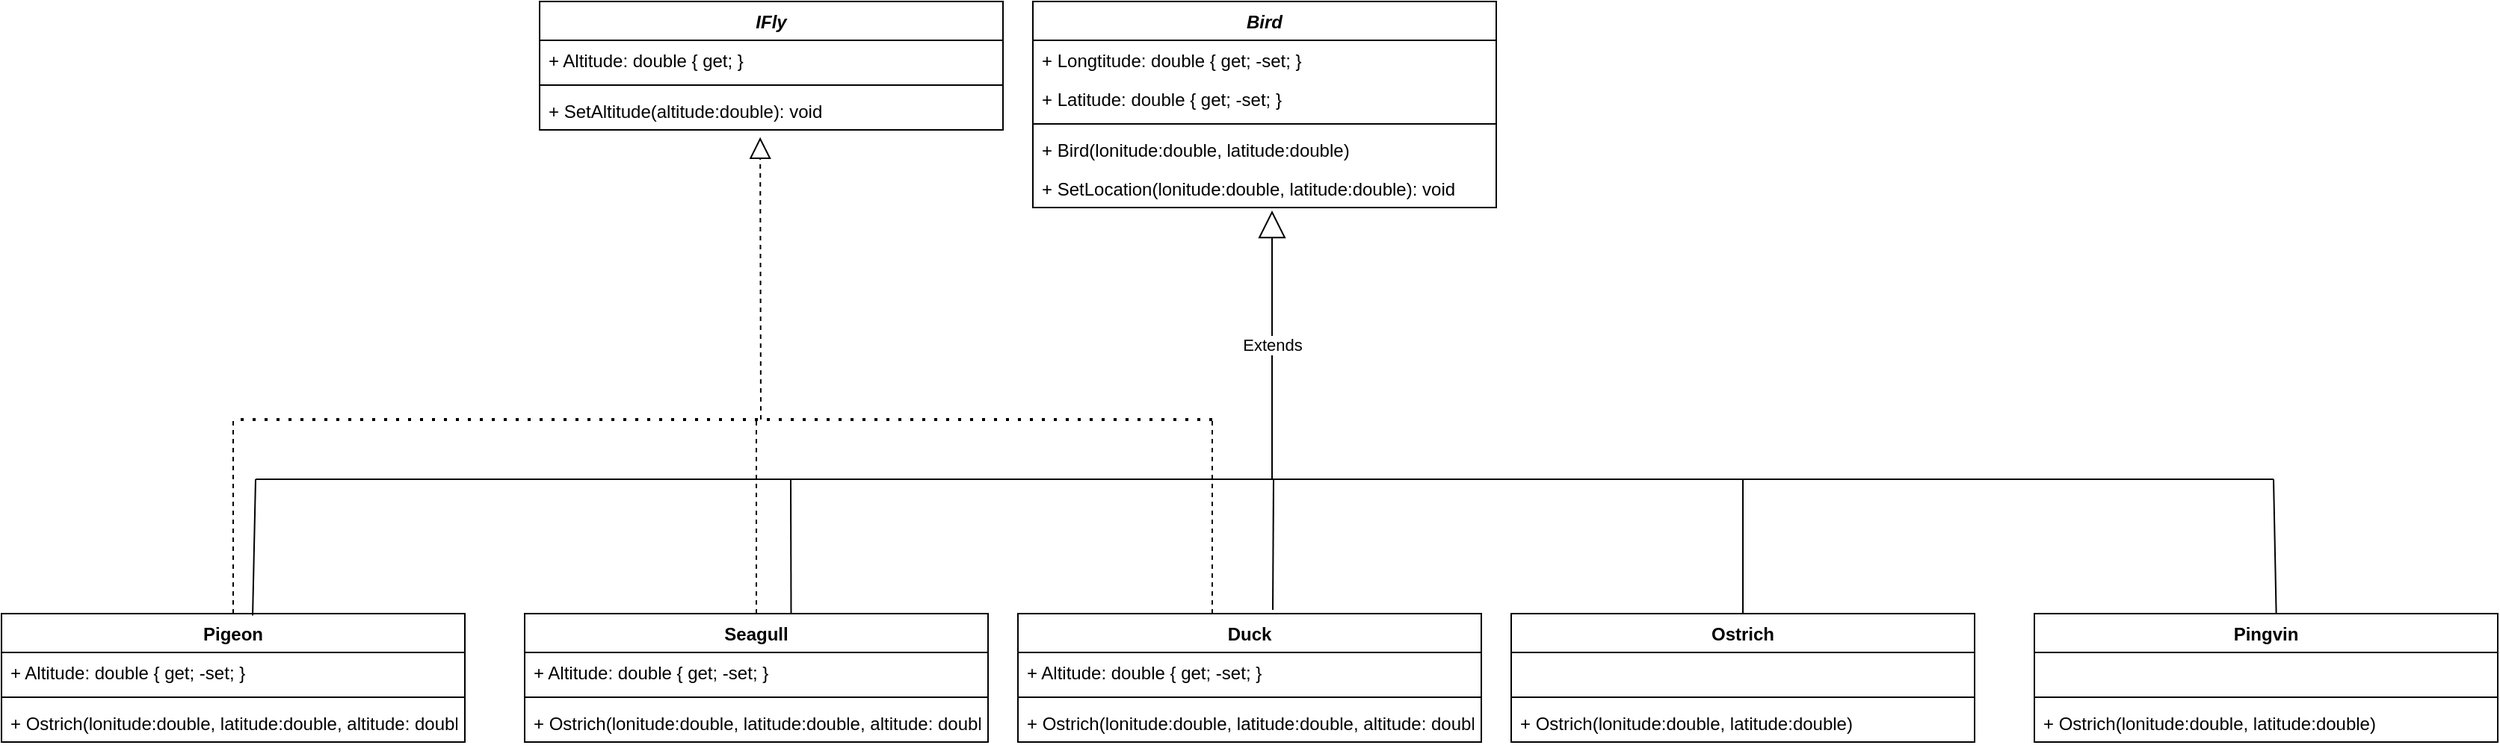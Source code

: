 <mxfile version="14.4.2" type="device"><diagram id="C5RBs43oDa-KdzZeNtuy" name="Page-1"><mxGraphModel dx="2190" dy="752" grid="1" gridSize="10" guides="1" tooltips="1" connect="1" arrows="1" fold="1" page="1" pageScale="1" pageWidth="827" pageHeight="1169" math="0" shadow="0"><root><mxCell id="WIyWlLk6GJQsqaUBKTNV-0"/><mxCell id="WIyWlLk6GJQsqaUBKTNV-1" parent="WIyWlLk6GJQsqaUBKTNV-0"/><mxCell id="NFDO1P_-kwDVvshDD8Vt-0" value="Bird" style="swimlane;fontStyle=3;align=center;verticalAlign=top;childLayout=stackLayout;horizontal=1;startSize=26;horizontalStack=0;resizeParent=1;resizeParentMax=0;resizeLast=0;collapsible=1;marginBottom=0;" vertex="1" parent="WIyWlLk6GJQsqaUBKTNV-1"><mxGeometry x="160" y="200" width="310" height="138" as="geometry"/></mxCell><mxCell id="NFDO1P_-kwDVvshDD8Vt-24" value="+ Longtitude: double { get; -set; }" style="text;strokeColor=none;fillColor=none;align=left;verticalAlign=top;spacingLeft=4;spacingRight=4;overflow=hidden;rotatable=0;points=[[0,0.5],[1,0.5]];portConstraint=eastwest;" vertex="1" parent="NFDO1P_-kwDVvshDD8Vt-0"><mxGeometry y="26" width="310" height="26" as="geometry"/></mxCell><mxCell id="NFDO1P_-kwDVvshDD8Vt-1" value="+ Latitude: double { get; -set; }" style="text;strokeColor=none;fillColor=none;align=left;verticalAlign=top;spacingLeft=4;spacingRight=4;overflow=hidden;rotatable=0;points=[[0,0.5],[1,0.5]];portConstraint=eastwest;" vertex="1" parent="NFDO1P_-kwDVvshDD8Vt-0"><mxGeometry y="52" width="310" height="26" as="geometry"/></mxCell><mxCell id="NFDO1P_-kwDVvshDD8Vt-2" value="" style="line;strokeWidth=1;fillColor=none;align=left;verticalAlign=middle;spacingTop=-1;spacingLeft=3;spacingRight=3;rotatable=0;labelPosition=right;points=[];portConstraint=eastwest;" vertex="1" parent="NFDO1P_-kwDVvshDD8Vt-0"><mxGeometry y="78" width="310" height="8" as="geometry"/></mxCell><mxCell id="NFDO1P_-kwDVvshDD8Vt-4" value="+ Bird(lonitude:double, latitude:double)" style="text;strokeColor=none;fillColor=none;align=left;verticalAlign=top;spacingLeft=4;spacingRight=4;overflow=hidden;rotatable=0;points=[[0,0.5],[1,0.5]];portConstraint=eastwest;" vertex="1" parent="NFDO1P_-kwDVvshDD8Vt-0"><mxGeometry y="86" width="310" height="26" as="geometry"/></mxCell><mxCell id="NFDO1P_-kwDVvshDD8Vt-3" value="+ SetLocation(lonitude:double, latitude:double): void" style="text;strokeColor=none;fillColor=none;align=left;verticalAlign=top;spacingLeft=4;spacingRight=4;overflow=hidden;rotatable=0;points=[[0,0.5],[1,0.5]];portConstraint=eastwest;" vertex="1" parent="NFDO1P_-kwDVvshDD8Vt-0"><mxGeometry y="112" width="310" height="26" as="geometry"/></mxCell><mxCell id="NFDO1P_-kwDVvshDD8Vt-5" value="Ostrich" style="swimlane;fontStyle=1;align=center;verticalAlign=top;childLayout=stackLayout;horizontal=1;startSize=26;horizontalStack=0;resizeParent=1;resizeParentMax=0;resizeLast=0;collapsible=1;marginBottom=0;" vertex="1" parent="WIyWlLk6GJQsqaUBKTNV-1"><mxGeometry x="480" y="610" width="310" height="86" as="geometry"/></mxCell><mxCell id="NFDO1P_-kwDVvshDD8Vt-6" value=" " style="text;strokeColor=none;fillColor=none;align=left;verticalAlign=top;spacingLeft=4;spacingRight=4;overflow=hidden;rotatable=0;points=[[0,0.5],[1,0.5]];portConstraint=eastwest;" vertex="1" parent="NFDO1P_-kwDVvshDD8Vt-5"><mxGeometry y="26" width="310" height="26" as="geometry"/></mxCell><mxCell id="NFDO1P_-kwDVvshDD8Vt-7" value="" style="line;strokeWidth=1;fillColor=none;align=left;verticalAlign=middle;spacingTop=-1;spacingLeft=3;spacingRight=3;rotatable=0;labelPosition=right;points=[];portConstraint=eastwest;" vertex="1" parent="NFDO1P_-kwDVvshDD8Vt-5"><mxGeometry y="52" width="310" height="8" as="geometry"/></mxCell><mxCell id="NFDO1P_-kwDVvshDD8Vt-8" value="+ Ostrich(lonitude:double, latitude:double)" style="text;strokeColor=none;fillColor=none;align=left;verticalAlign=top;spacingLeft=4;spacingRight=4;overflow=hidden;rotatable=0;points=[[0,0.5],[1,0.5]];portConstraint=eastwest;" vertex="1" parent="NFDO1P_-kwDVvshDD8Vt-5"><mxGeometry y="60" width="310" height="26" as="geometry"/></mxCell><mxCell id="NFDO1P_-kwDVvshDD8Vt-11" value="Pingvin" style="swimlane;fontStyle=1;align=center;verticalAlign=top;childLayout=stackLayout;horizontal=1;startSize=26;horizontalStack=0;resizeParent=1;resizeParentMax=0;resizeLast=0;collapsible=1;marginBottom=0;" vertex="1" parent="WIyWlLk6GJQsqaUBKTNV-1"><mxGeometry x="830" y="610" width="310" height="86" as="geometry"/></mxCell><mxCell id="NFDO1P_-kwDVvshDD8Vt-12" value=" " style="text;strokeColor=none;fillColor=none;align=left;verticalAlign=top;spacingLeft=4;spacingRight=4;overflow=hidden;rotatable=0;points=[[0,0.5],[1,0.5]];portConstraint=eastwest;" vertex="1" parent="NFDO1P_-kwDVvshDD8Vt-11"><mxGeometry y="26" width="310" height="26" as="geometry"/></mxCell><mxCell id="NFDO1P_-kwDVvshDD8Vt-13" value="" style="line;strokeWidth=1;fillColor=none;align=left;verticalAlign=middle;spacingTop=-1;spacingLeft=3;spacingRight=3;rotatable=0;labelPosition=right;points=[];portConstraint=eastwest;" vertex="1" parent="NFDO1P_-kwDVvshDD8Vt-11"><mxGeometry y="52" width="310" height="8" as="geometry"/></mxCell><mxCell id="NFDO1P_-kwDVvshDD8Vt-14" value="+ Ostrich(lonitude:double, latitude:double)" style="text;strokeColor=none;fillColor=none;align=left;verticalAlign=top;spacingLeft=4;spacingRight=4;overflow=hidden;rotatable=0;points=[[0,0.5],[1,0.5]];portConstraint=eastwest;" vertex="1" parent="NFDO1P_-kwDVvshDD8Vt-11"><mxGeometry y="60" width="310" height="26" as="geometry"/></mxCell><mxCell id="NFDO1P_-kwDVvshDD8Vt-15" value="Seagull" style="swimlane;fontStyle=1;align=center;verticalAlign=top;childLayout=stackLayout;horizontal=1;startSize=26;horizontalStack=0;resizeParent=1;resizeParentMax=0;resizeLast=0;collapsible=1;marginBottom=0;" vertex="1" parent="WIyWlLk6GJQsqaUBKTNV-1"><mxGeometry x="-180" y="610" width="310" height="86" as="geometry"/></mxCell><mxCell id="NFDO1P_-kwDVvshDD8Vt-16" value="+ Altitude: double { get; -set; }" style="text;strokeColor=none;fillColor=none;align=left;verticalAlign=top;spacingLeft=4;spacingRight=4;overflow=hidden;rotatable=0;points=[[0,0.5],[1,0.5]];portConstraint=eastwest;" vertex="1" parent="NFDO1P_-kwDVvshDD8Vt-15"><mxGeometry y="26" width="310" height="26" as="geometry"/></mxCell><mxCell id="NFDO1P_-kwDVvshDD8Vt-17" value="" style="line;strokeWidth=1;fillColor=none;align=left;verticalAlign=middle;spacingTop=-1;spacingLeft=3;spacingRight=3;rotatable=0;labelPosition=right;points=[];portConstraint=eastwest;" vertex="1" parent="NFDO1P_-kwDVvshDD8Vt-15"><mxGeometry y="52" width="310" height="8" as="geometry"/></mxCell><mxCell id="NFDO1P_-kwDVvshDD8Vt-18" value="+ Ostrich(lonitude:double, latitude:double, altitude: double)" style="text;strokeColor=none;fillColor=none;align=left;verticalAlign=top;spacingLeft=4;spacingRight=4;overflow=hidden;rotatable=0;points=[[0,0.5],[1,0.5]];portConstraint=eastwest;" vertex="1" parent="NFDO1P_-kwDVvshDD8Vt-15"><mxGeometry y="60" width="310" height="26" as="geometry"/></mxCell><mxCell id="NFDO1P_-kwDVvshDD8Vt-19" value="IFly" style="swimlane;fontStyle=3;align=center;verticalAlign=top;childLayout=stackLayout;horizontal=1;startSize=26;horizontalStack=0;resizeParent=1;resizeParentMax=0;resizeLast=0;collapsible=1;marginBottom=0;" vertex="1" parent="WIyWlLk6GJQsqaUBKTNV-1"><mxGeometry x="-170" y="200" width="310" height="86" as="geometry"/></mxCell><mxCell id="NFDO1P_-kwDVvshDD8Vt-20" value="+ Altitude: double { get; }" style="text;strokeColor=none;fillColor=none;align=left;verticalAlign=top;spacingLeft=4;spacingRight=4;overflow=hidden;rotatable=0;points=[[0,0.5],[1,0.5]];portConstraint=eastwest;" vertex="1" parent="NFDO1P_-kwDVvshDD8Vt-19"><mxGeometry y="26" width="310" height="26" as="geometry"/></mxCell><mxCell id="NFDO1P_-kwDVvshDD8Vt-21" value="" style="line;strokeWidth=1;fillColor=none;align=left;verticalAlign=middle;spacingTop=-1;spacingLeft=3;spacingRight=3;rotatable=0;labelPosition=right;points=[];portConstraint=eastwest;" vertex="1" parent="NFDO1P_-kwDVvshDD8Vt-19"><mxGeometry y="52" width="310" height="8" as="geometry"/></mxCell><mxCell id="NFDO1P_-kwDVvshDD8Vt-23" value="+ SetAltitude(altitude:double): void" style="text;strokeColor=none;fillColor=none;align=left;verticalAlign=top;spacingLeft=4;spacingRight=4;overflow=hidden;rotatable=0;points=[[0,0.5],[1,0.5]];portConstraint=eastwest;" vertex="1" parent="NFDO1P_-kwDVvshDD8Vt-19"><mxGeometry y="60" width="310" height="26" as="geometry"/></mxCell><mxCell id="NFDO1P_-kwDVvshDD8Vt-25" value="Duck" style="swimlane;fontStyle=1;align=center;verticalAlign=top;childLayout=stackLayout;horizontal=1;startSize=26;horizontalStack=0;resizeParent=1;resizeParentMax=0;resizeLast=0;collapsible=1;marginBottom=0;" vertex="1" parent="WIyWlLk6GJQsqaUBKTNV-1"><mxGeometry x="150" y="610" width="310" height="86" as="geometry"/></mxCell><mxCell id="NFDO1P_-kwDVvshDD8Vt-26" value="+ Altitude: double { get; -set; }" style="text;strokeColor=none;fillColor=none;align=left;verticalAlign=top;spacingLeft=4;spacingRight=4;overflow=hidden;rotatable=0;points=[[0,0.5],[1,0.5]];portConstraint=eastwest;" vertex="1" parent="NFDO1P_-kwDVvshDD8Vt-25"><mxGeometry y="26" width="310" height="26" as="geometry"/></mxCell><mxCell id="NFDO1P_-kwDVvshDD8Vt-27" value="" style="line;strokeWidth=1;fillColor=none;align=left;verticalAlign=middle;spacingTop=-1;spacingLeft=3;spacingRight=3;rotatable=0;labelPosition=right;points=[];portConstraint=eastwest;" vertex="1" parent="NFDO1P_-kwDVvshDD8Vt-25"><mxGeometry y="52" width="310" height="8" as="geometry"/></mxCell><mxCell id="NFDO1P_-kwDVvshDD8Vt-28" value="+ Ostrich(lonitude:double, latitude:double, altitude: double)" style="text;strokeColor=none;fillColor=none;align=left;verticalAlign=top;spacingLeft=4;spacingRight=4;overflow=hidden;rotatable=0;points=[[0,0.5],[1,0.5]];portConstraint=eastwest;" vertex="1" parent="NFDO1P_-kwDVvshDD8Vt-25"><mxGeometry y="60" width="310" height="26" as="geometry"/></mxCell><mxCell id="NFDO1P_-kwDVvshDD8Vt-29" value="Pigeon" style="swimlane;fontStyle=1;align=center;verticalAlign=top;childLayout=stackLayout;horizontal=1;startSize=26;horizontalStack=0;resizeParent=1;resizeParentMax=0;resizeLast=0;collapsible=1;marginBottom=0;" vertex="1" parent="WIyWlLk6GJQsqaUBKTNV-1"><mxGeometry x="-530" y="610" width="310" height="86" as="geometry"/></mxCell><mxCell id="NFDO1P_-kwDVvshDD8Vt-30" value="+ Altitude: double { get; -set; }" style="text;strokeColor=none;fillColor=none;align=left;verticalAlign=top;spacingLeft=4;spacingRight=4;overflow=hidden;rotatable=0;points=[[0,0.5],[1,0.5]];portConstraint=eastwest;" vertex="1" parent="NFDO1P_-kwDVvshDD8Vt-29"><mxGeometry y="26" width="310" height="26" as="geometry"/></mxCell><mxCell id="NFDO1P_-kwDVvshDD8Vt-31" value="" style="line;strokeWidth=1;fillColor=none;align=left;verticalAlign=middle;spacingTop=-1;spacingLeft=3;spacingRight=3;rotatable=0;labelPosition=right;points=[];portConstraint=eastwest;" vertex="1" parent="NFDO1P_-kwDVvshDD8Vt-29"><mxGeometry y="52" width="310" height="8" as="geometry"/></mxCell><mxCell id="NFDO1P_-kwDVvshDD8Vt-32" value="+ Ostrich(lonitude:double, latitude:double, altitude: double)" style="text;strokeColor=none;fillColor=none;align=left;verticalAlign=top;spacingLeft=4;spacingRight=4;overflow=hidden;rotatable=0;points=[[0,0.5],[1,0.5]];portConstraint=eastwest;" vertex="1" parent="NFDO1P_-kwDVvshDD8Vt-29"><mxGeometry y="60" width="310" height="26" as="geometry"/></mxCell><mxCell id="NFDO1P_-kwDVvshDD8Vt-33" value="Extends" style="endArrow=block;endSize=16;endFill=0;html=1;" edge="1" parent="WIyWlLk6GJQsqaUBKTNV-1"><mxGeometry width="160" relative="1" as="geometry"><mxPoint x="320" y="520" as="sourcePoint"/><mxPoint x="320" y="340" as="targetPoint"/></mxGeometry></mxCell><mxCell id="NFDO1P_-kwDVvshDD8Vt-34" value="" style="endArrow=block;dashed=1;endFill=0;endSize=12;html=1;entryX=0.476;entryY=1.188;entryDx=0;entryDy=0;entryPerimeter=0;" edge="1" parent="WIyWlLk6GJQsqaUBKTNV-1" target="NFDO1P_-kwDVvshDD8Vt-23"><mxGeometry width="160" relative="1" as="geometry"><mxPoint x="-22" y="480" as="sourcePoint"/><mxPoint x="-190" y="480" as="targetPoint"/></mxGeometry></mxCell><mxCell id="NFDO1P_-kwDVvshDD8Vt-35" value="" style="endArrow=none;dashed=1;html=1;dashPattern=1 3;strokeWidth=2;" edge="1" parent="WIyWlLk6GJQsqaUBKTNV-1"><mxGeometry width="50" height="50" relative="1" as="geometry"><mxPoint x="-370" y="480" as="sourcePoint"/><mxPoint x="280" y="480" as="targetPoint"/></mxGeometry></mxCell><mxCell id="NFDO1P_-kwDVvshDD8Vt-36" value="" style="endArrow=none;dashed=1;html=1;exitX=0.5;exitY=0;exitDx=0;exitDy=0;" edge="1" parent="WIyWlLk6GJQsqaUBKTNV-1" source="NFDO1P_-kwDVvshDD8Vt-29"><mxGeometry width="50" height="50" relative="1" as="geometry"><mxPoint x="-390" y="410" as="sourcePoint"/><mxPoint x="-375" y="480" as="targetPoint"/></mxGeometry></mxCell><mxCell id="NFDO1P_-kwDVvshDD8Vt-37" value="" style="endArrow=none;dashed=1;html=1;exitX=0.5;exitY=0;exitDx=0;exitDy=0;" edge="1" parent="WIyWlLk6GJQsqaUBKTNV-1" source="NFDO1P_-kwDVvshDD8Vt-15"><mxGeometry width="50" height="50" relative="1" as="geometry"><mxPoint x="-330" y="360" as="sourcePoint"/><mxPoint x="-25" y="480" as="targetPoint"/></mxGeometry></mxCell><mxCell id="NFDO1P_-kwDVvshDD8Vt-38" value="" style="endArrow=none;dashed=1;html=1;" edge="1" parent="WIyWlLk6GJQsqaUBKTNV-1"><mxGeometry width="50" height="50" relative="1" as="geometry"><mxPoint x="280" y="610" as="sourcePoint"/><mxPoint x="280" y="480" as="targetPoint"/></mxGeometry></mxCell><mxCell id="NFDO1P_-kwDVvshDD8Vt-39" value="" style="endArrow=none;html=1;" edge="1" parent="WIyWlLk6GJQsqaUBKTNV-1"><mxGeometry width="50" height="50" relative="1" as="geometry"><mxPoint x="-360" y="520" as="sourcePoint"/><mxPoint x="990" y="520" as="targetPoint"/></mxGeometry></mxCell><mxCell id="NFDO1P_-kwDVvshDD8Vt-40" value="" style="endArrow=none;html=1;exitX=0.542;exitY=0.015;exitDx=0;exitDy=0;exitPerimeter=0;" edge="1" parent="WIyWlLk6GJQsqaUBKTNV-1" source="NFDO1P_-kwDVvshDD8Vt-29"><mxGeometry width="50" height="50" relative="1" as="geometry"><mxPoint x="-300" y="590" as="sourcePoint"/><mxPoint x="-360" y="520" as="targetPoint"/></mxGeometry></mxCell><mxCell id="NFDO1P_-kwDVvshDD8Vt-41" value="" style="endArrow=none;html=1;exitX=0.575;exitY=0.004;exitDx=0;exitDy=0;exitPerimeter=0;" edge="1" parent="WIyWlLk6GJQsqaUBKTNV-1" source="NFDO1P_-kwDVvshDD8Vt-15"><mxGeometry width="50" height="50" relative="1" as="geometry"><mxPoint x="70" y="410" as="sourcePoint"/><mxPoint x="-2" y="520" as="targetPoint"/></mxGeometry></mxCell><mxCell id="NFDO1P_-kwDVvshDD8Vt-42" value="" style="endArrow=none;html=1;exitX=0.55;exitY=-0.029;exitDx=0;exitDy=0;exitPerimeter=0;" edge="1" parent="WIyWlLk6GJQsqaUBKTNV-1" source="NFDO1P_-kwDVvshDD8Vt-25"><mxGeometry width="50" height="50" relative="1" as="geometry"><mxPoint x="460" y="490" as="sourcePoint"/><mxPoint x="321" y="520" as="targetPoint"/></mxGeometry></mxCell><mxCell id="NFDO1P_-kwDVvshDD8Vt-43" value="" style="endArrow=none;html=1;exitX=0.5;exitY=0;exitDx=0;exitDy=0;" edge="1" parent="WIyWlLk6GJQsqaUBKTNV-1" source="NFDO1P_-kwDVvshDD8Vt-5"><mxGeometry width="50" height="50" relative="1" as="geometry"><mxPoint x="670" y="450" as="sourcePoint"/><mxPoint x="635" y="520" as="targetPoint"/></mxGeometry></mxCell><mxCell id="NFDO1P_-kwDVvshDD8Vt-44" value="" style="endArrow=none;html=1;exitX=0.522;exitY=0.004;exitDx=0;exitDy=0;exitPerimeter=0;" edge="1" parent="WIyWlLk6GJQsqaUBKTNV-1" source="NFDO1P_-kwDVvshDD8Vt-11"><mxGeometry width="50" height="50" relative="1" as="geometry"><mxPoint x="930" y="460" as="sourcePoint"/><mxPoint x="990" y="520" as="targetPoint"/></mxGeometry></mxCell></root></mxGraphModel></diagram></mxfile>